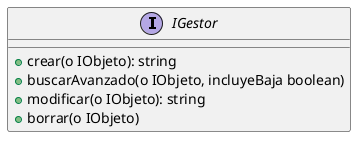 @startuml IGestor
interface IGestor{
    + crear(o IObjeto): string
    + buscarAvanzado(o IObjeto, incluyeBaja boolean)
    + modificar(o IObjeto): string
    + borrar(o IObjeto)
}
@enduml